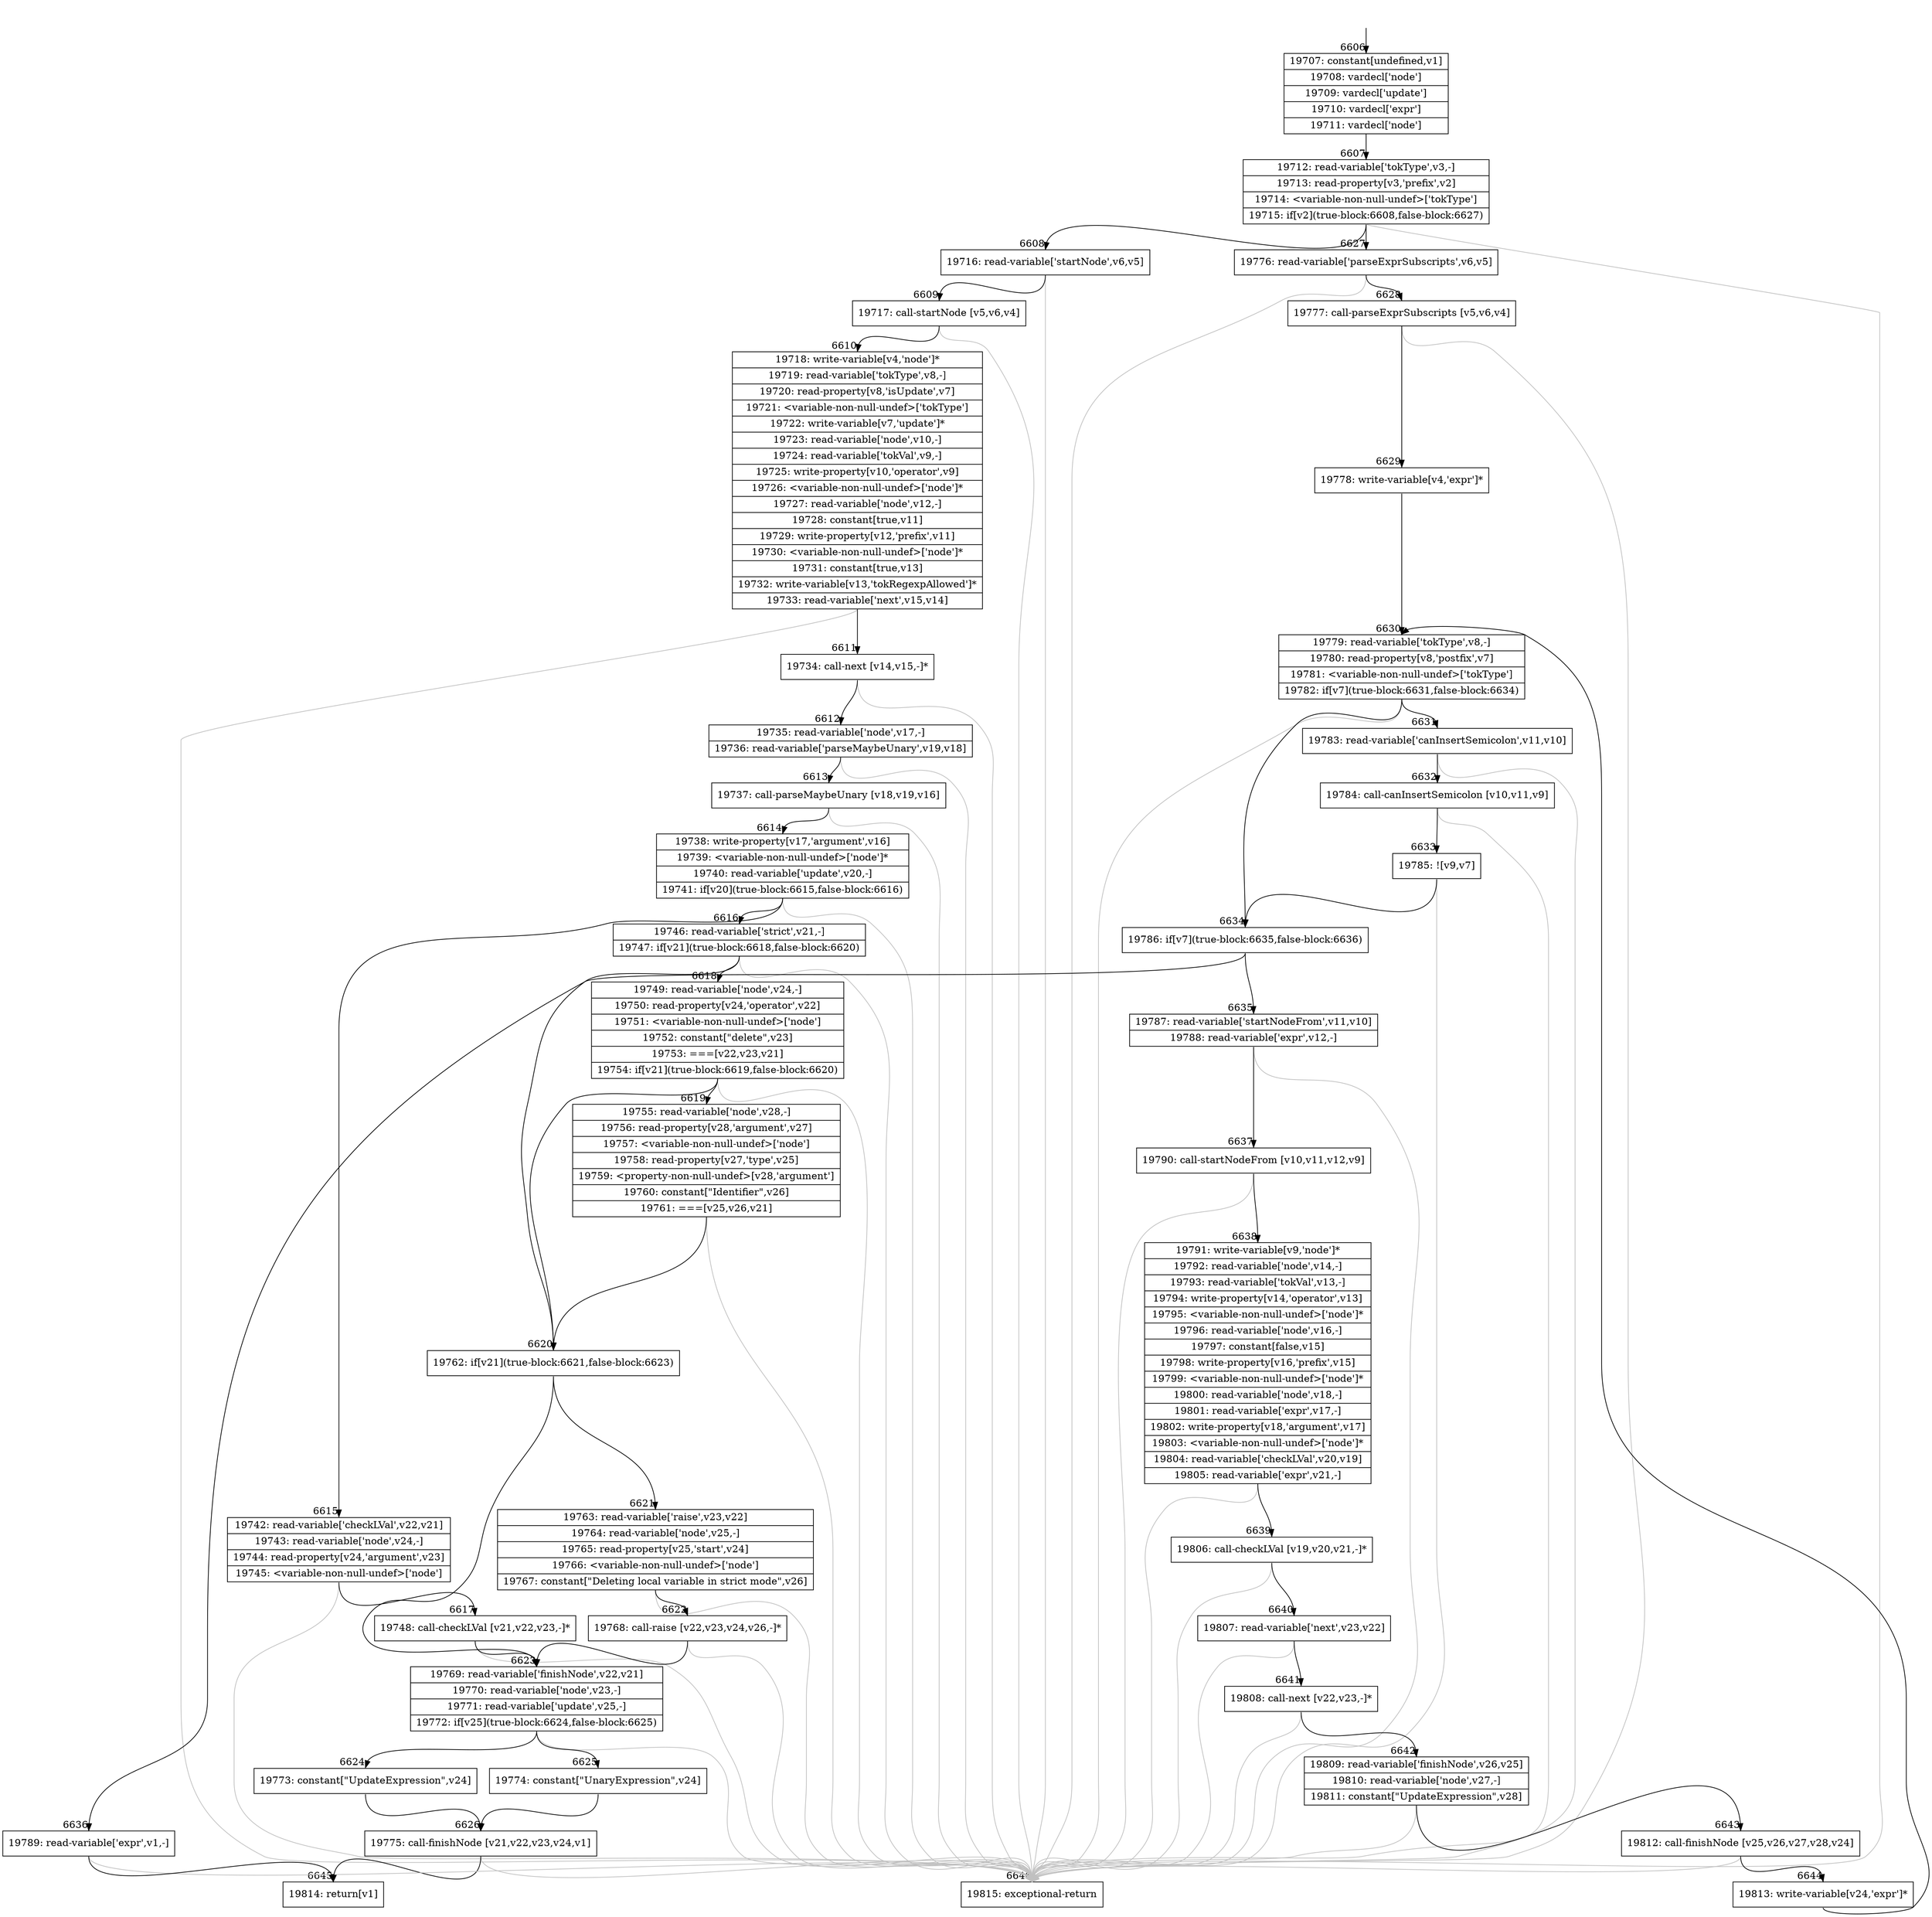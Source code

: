 digraph {
rankdir="TD"
BB_entry375[shape=none,label=""];
BB_entry375 -> BB6606 [tailport=s, headport=n, headlabel="    6606"]
BB6606 [shape=record label="{19707: constant[undefined,v1]|19708: vardecl['node']|19709: vardecl['update']|19710: vardecl['expr']|19711: vardecl['node']}" ] 
BB6606 -> BB6607 [tailport=s, headport=n, headlabel="      6607"]
BB6607 [shape=record label="{19712: read-variable['tokType',v3,-]|19713: read-property[v3,'prefix',v2]|19714: \<variable-non-null-undef\>['tokType']|19715: if[v2](true-block:6608,false-block:6627)}" ] 
BB6607 -> BB6608 [tailport=s, headport=n, headlabel="      6608"]
BB6607 -> BB6627 [tailport=s, headport=n, headlabel="      6627"]
BB6607 -> BB6646 [tailport=s, headport=n, color=gray, headlabel="      6646"]
BB6608 [shape=record label="{19716: read-variable['startNode',v6,v5]}" ] 
BB6608 -> BB6609 [tailport=s, headport=n, headlabel="      6609"]
BB6608 -> BB6646 [tailport=s, headport=n, color=gray]
BB6609 [shape=record label="{19717: call-startNode [v5,v6,v4]}" ] 
BB6609 -> BB6610 [tailport=s, headport=n, headlabel="      6610"]
BB6609 -> BB6646 [tailport=s, headport=n, color=gray]
BB6610 [shape=record label="{19718: write-variable[v4,'node']*|19719: read-variable['tokType',v8,-]|19720: read-property[v8,'isUpdate',v7]|19721: \<variable-non-null-undef\>['tokType']|19722: write-variable[v7,'update']*|19723: read-variable['node',v10,-]|19724: read-variable['tokVal',v9,-]|19725: write-property[v10,'operator',v9]|19726: \<variable-non-null-undef\>['node']*|19727: read-variable['node',v12,-]|19728: constant[true,v11]|19729: write-property[v12,'prefix',v11]|19730: \<variable-non-null-undef\>['node']*|19731: constant[true,v13]|19732: write-variable[v13,'tokRegexpAllowed']*|19733: read-variable['next',v15,v14]}" ] 
BB6610 -> BB6611 [tailport=s, headport=n, headlabel="      6611"]
BB6610 -> BB6646 [tailport=s, headport=n, color=gray]
BB6611 [shape=record label="{19734: call-next [v14,v15,-]*}" ] 
BB6611 -> BB6612 [tailport=s, headport=n, headlabel="      6612"]
BB6611 -> BB6646 [tailport=s, headport=n, color=gray]
BB6612 [shape=record label="{19735: read-variable['node',v17,-]|19736: read-variable['parseMaybeUnary',v19,v18]}" ] 
BB6612 -> BB6613 [tailport=s, headport=n, headlabel="      6613"]
BB6612 -> BB6646 [tailport=s, headport=n, color=gray]
BB6613 [shape=record label="{19737: call-parseMaybeUnary [v18,v19,v16]}" ] 
BB6613 -> BB6614 [tailport=s, headport=n, headlabel="      6614"]
BB6613 -> BB6646 [tailport=s, headport=n, color=gray]
BB6614 [shape=record label="{19738: write-property[v17,'argument',v16]|19739: \<variable-non-null-undef\>['node']*|19740: read-variable['update',v20,-]|19741: if[v20](true-block:6615,false-block:6616)}" ] 
BB6614 -> BB6615 [tailport=s, headport=n, headlabel="      6615"]
BB6614 -> BB6616 [tailport=s, headport=n, headlabel="      6616"]
BB6614 -> BB6646 [tailport=s, headport=n, color=gray]
BB6615 [shape=record label="{19742: read-variable['checkLVal',v22,v21]|19743: read-variable['node',v24,-]|19744: read-property[v24,'argument',v23]|19745: \<variable-non-null-undef\>['node']}" ] 
BB6615 -> BB6617 [tailport=s, headport=n, headlabel="      6617"]
BB6615 -> BB6646 [tailport=s, headport=n, color=gray]
BB6616 [shape=record label="{19746: read-variable['strict',v21,-]|19747: if[v21](true-block:6618,false-block:6620)}" ] 
BB6616 -> BB6620 [tailport=s, headport=n, headlabel="      6620"]
BB6616 -> BB6618 [tailport=s, headport=n, headlabel="      6618"]
BB6616 -> BB6646 [tailport=s, headport=n, color=gray]
BB6617 [shape=record label="{19748: call-checkLVal [v21,v22,v23,-]*}" ] 
BB6617 -> BB6623 [tailport=s, headport=n, headlabel="      6623"]
BB6617 -> BB6646 [tailport=s, headport=n, color=gray]
BB6618 [shape=record label="{19749: read-variable['node',v24,-]|19750: read-property[v24,'operator',v22]|19751: \<variable-non-null-undef\>['node']|19752: constant[\"delete\",v23]|19753: ===[v22,v23,v21]|19754: if[v21](true-block:6619,false-block:6620)}" ] 
BB6618 -> BB6620 [tailport=s, headport=n]
BB6618 -> BB6619 [tailport=s, headport=n, headlabel="      6619"]
BB6618 -> BB6646 [tailport=s, headport=n, color=gray]
BB6619 [shape=record label="{19755: read-variable['node',v28,-]|19756: read-property[v28,'argument',v27]|19757: \<variable-non-null-undef\>['node']|19758: read-property[v27,'type',v25]|19759: \<property-non-null-undef\>[v28,'argument']|19760: constant[\"Identifier\",v26]|19761: ===[v25,v26,v21]}" ] 
BB6619 -> BB6620 [tailport=s, headport=n]
BB6619 -> BB6646 [tailport=s, headport=n, color=gray]
BB6620 [shape=record label="{19762: if[v21](true-block:6621,false-block:6623)}" ] 
BB6620 -> BB6621 [tailport=s, headport=n, headlabel="      6621"]
BB6620 -> BB6623 [tailport=s, headport=n]
BB6621 [shape=record label="{19763: read-variable['raise',v23,v22]|19764: read-variable['node',v25,-]|19765: read-property[v25,'start',v24]|19766: \<variable-non-null-undef\>['node']|19767: constant[\"Deleting local variable in strict mode\",v26]}" ] 
BB6621 -> BB6622 [tailport=s, headport=n, headlabel="      6622"]
BB6621 -> BB6646 [tailport=s, headport=n, color=gray]
BB6622 [shape=record label="{19768: call-raise [v22,v23,v24,v26,-]*}" ] 
BB6622 -> BB6623 [tailport=s, headport=n]
BB6622 -> BB6646 [tailport=s, headport=n, color=gray]
BB6623 [shape=record label="{19769: read-variable['finishNode',v22,v21]|19770: read-variable['node',v23,-]|19771: read-variable['update',v25,-]|19772: if[v25](true-block:6624,false-block:6625)}" ] 
BB6623 -> BB6624 [tailport=s, headport=n, headlabel="      6624"]
BB6623 -> BB6625 [tailport=s, headport=n, headlabel="      6625"]
BB6623 -> BB6646 [tailport=s, headport=n, color=gray]
BB6624 [shape=record label="{19773: constant[\"UpdateExpression\",v24]}" ] 
BB6624 -> BB6626 [tailport=s, headport=n, headlabel="      6626"]
BB6625 [shape=record label="{19774: constant[\"UnaryExpression\",v24]}" ] 
BB6625 -> BB6626 [tailport=s, headport=n]
BB6626 [shape=record label="{19775: call-finishNode [v21,v22,v23,v24,v1]}" ] 
BB6626 -> BB6645 [tailport=s, headport=n, headlabel="      6645"]
BB6626 -> BB6646 [tailport=s, headport=n, color=gray]
BB6627 [shape=record label="{19776: read-variable['parseExprSubscripts',v6,v5]}" ] 
BB6627 -> BB6628 [tailport=s, headport=n, headlabel="      6628"]
BB6627 -> BB6646 [tailport=s, headport=n, color=gray]
BB6628 [shape=record label="{19777: call-parseExprSubscripts [v5,v6,v4]}" ] 
BB6628 -> BB6629 [tailport=s, headport=n, headlabel="      6629"]
BB6628 -> BB6646 [tailport=s, headport=n, color=gray]
BB6629 [shape=record label="{19778: write-variable[v4,'expr']*}" ] 
BB6629 -> BB6630 [tailport=s, headport=n, headlabel="      6630"]
BB6630 [shape=record label="{19779: read-variable['tokType',v8,-]|19780: read-property[v8,'postfix',v7]|19781: \<variable-non-null-undef\>['tokType']|19782: if[v7](true-block:6631,false-block:6634)}" ] 
BB6630 -> BB6634 [tailport=s, headport=n, headlabel="      6634"]
BB6630 -> BB6631 [tailport=s, headport=n, headlabel="      6631"]
BB6630 -> BB6646 [tailport=s, headport=n, color=gray]
BB6631 [shape=record label="{19783: read-variable['canInsertSemicolon',v11,v10]}" ] 
BB6631 -> BB6632 [tailport=s, headport=n, headlabel="      6632"]
BB6631 -> BB6646 [tailport=s, headport=n, color=gray]
BB6632 [shape=record label="{19784: call-canInsertSemicolon [v10,v11,v9]}" ] 
BB6632 -> BB6633 [tailport=s, headport=n, headlabel="      6633"]
BB6632 -> BB6646 [tailport=s, headport=n, color=gray]
BB6633 [shape=record label="{19785: ![v9,v7]}" ] 
BB6633 -> BB6634 [tailport=s, headport=n]
BB6633 -> BB6646 [tailport=s, headport=n, color=gray]
BB6634 [shape=record label="{19786: if[v7](true-block:6635,false-block:6636)}" ] 
BB6634 -> BB6635 [tailport=s, headport=n, headlabel="      6635"]
BB6634 -> BB6636 [tailport=s, headport=n, headlabel="      6636"]
BB6635 [shape=record label="{19787: read-variable['startNodeFrom',v11,v10]|19788: read-variable['expr',v12,-]}" ] 
BB6635 -> BB6637 [tailport=s, headport=n, headlabel="      6637"]
BB6635 -> BB6646 [tailport=s, headport=n, color=gray]
BB6636 [shape=record label="{19789: read-variable['expr',v1,-]}" ] 
BB6636 -> BB6645 [tailport=s, headport=n]
BB6636 -> BB6646 [tailport=s, headport=n, color=gray]
BB6637 [shape=record label="{19790: call-startNodeFrom [v10,v11,v12,v9]}" ] 
BB6637 -> BB6638 [tailport=s, headport=n, headlabel="      6638"]
BB6637 -> BB6646 [tailport=s, headport=n, color=gray]
BB6638 [shape=record label="{19791: write-variable[v9,'node']*|19792: read-variable['node',v14,-]|19793: read-variable['tokVal',v13,-]|19794: write-property[v14,'operator',v13]|19795: \<variable-non-null-undef\>['node']*|19796: read-variable['node',v16,-]|19797: constant[false,v15]|19798: write-property[v16,'prefix',v15]|19799: \<variable-non-null-undef\>['node']*|19800: read-variable['node',v18,-]|19801: read-variable['expr',v17,-]|19802: write-property[v18,'argument',v17]|19803: \<variable-non-null-undef\>['node']*|19804: read-variable['checkLVal',v20,v19]|19805: read-variable['expr',v21,-]}" ] 
BB6638 -> BB6639 [tailport=s, headport=n, headlabel="      6639"]
BB6638 -> BB6646 [tailport=s, headport=n, color=gray]
BB6639 [shape=record label="{19806: call-checkLVal [v19,v20,v21,-]*}" ] 
BB6639 -> BB6640 [tailport=s, headport=n, headlabel="      6640"]
BB6639 -> BB6646 [tailport=s, headport=n, color=gray]
BB6640 [shape=record label="{19807: read-variable['next',v23,v22]}" ] 
BB6640 -> BB6641 [tailport=s, headport=n, headlabel="      6641"]
BB6640 -> BB6646 [tailport=s, headport=n, color=gray]
BB6641 [shape=record label="{19808: call-next [v22,v23,-]*}" ] 
BB6641 -> BB6642 [tailport=s, headport=n, headlabel="      6642"]
BB6641 -> BB6646 [tailport=s, headport=n, color=gray]
BB6642 [shape=record label="{19809: read-variable['finishNode',v26,v25]|19810: read-variable['node',v27,-]|19811: constant[\"UpdateExpression\",v28]}" ] 
BB6642 -> BB6643 [tailport=s, headport=n, headlabel="      6643"]
BB6642 -> BB6646 [tailport=s, headport=n, color=gray]
BB6643 [shape=record label="{19812: call-finishNode [v25,v26,v27,v28,v24]}" ] 
BB6643 -> BB6644 [tailport=s, headport=n, headlabel="      6644"]
BB6643 -> BB6646 [tailport=s, headport=n, color=gray]
BB6644 [shape=record label="{19813: write-variable[v24,'expr']*}" ] 
BB6644 -> BB6630 [tailport=s, headport=n]
BB6645 [shape=record label="{19814: return[v1]}" ] 
BB6646 [shape=record label="{19815: exceptional-return}" ] 
//#$~ 6461
}
